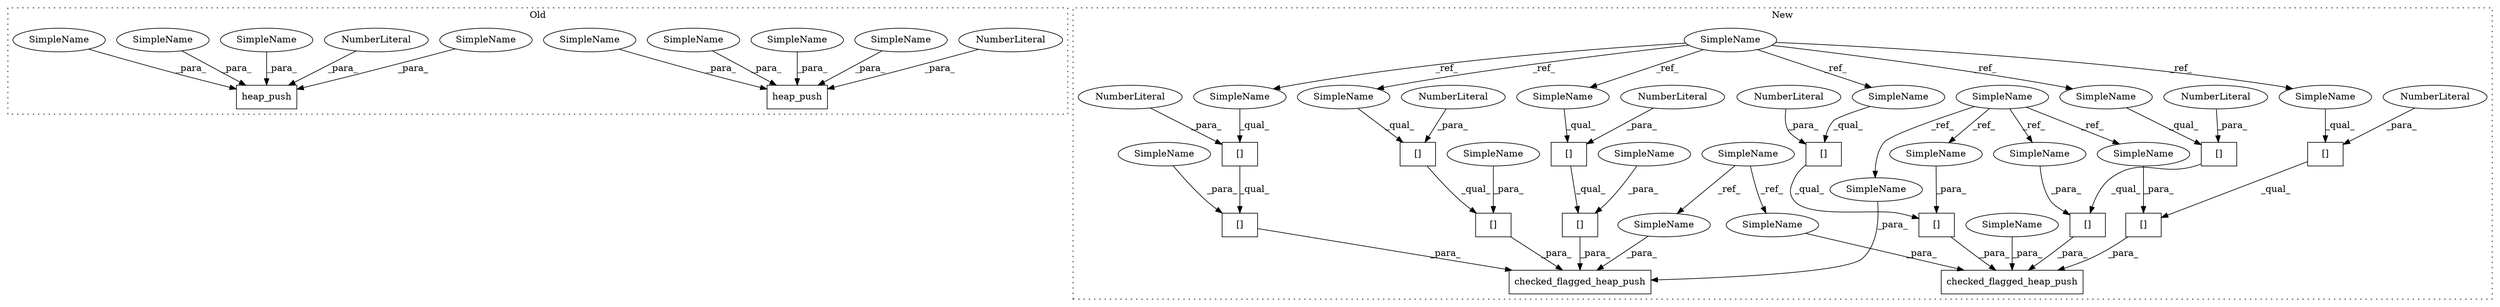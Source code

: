 digraph G {
subgraph cluster0 {
1 [label="heap_push" a="32" s="8876,8907" l="10,1" shape="box"];
14 [label="heap_push" a="32" s="8920,8951" l="10,1" shape="box"];
24 [label="NumberLiteral" a="34" s="8950" l="1" shape="ellipse"];
25 [label="NumberLiteral" a="34" s="8906" l="1" shape="ellipse"];
34 [label="SimpleName" a="42" s="8946" l="1" shape="ellipse"];
35 [label="SimpleName" a="42" s="8902" l="1" shape="ellipse"];
36 [label="SimpleName" a="42" s="8900" l="1" shape="ellipse"];
37 [label="SimpleName" a="42" s="8948" l="1" shape="ellipse"];
44 [label="SimpleName" a="42" s="8944" l="1" shape="ellipse"];
45 [label="SimpleName" a="42" s="8904" l="1" shape="ellipse"];
50 [label="SimpleName" a="42" s="8886" l="13" shape="ellipse"];
51 [label="SimpleName" a="42" s="8930" l="13" shape="ellipse"];
label = "Old";
style="dotted";
}
subgraph cluster1 {
2 [label="[]" a="2" s="9071,9086" l="14,1" shape="box"];
3 [label="SimpleName" a="42" s="7794" l="13" shape="ellipse"];
4 [label="[]" a="2" s="9091,9106" l="14,1" shape="box"];
5 [label="NumberLiteral" a="34" s="9085" l="1" shape="ellipse"];
6 [label="[]" a="2" s="9071,9089" l="17,1" shape="box"];
7 [label="NumberLiteral" a="34" s="9105" l="1" shape="ellipse"];
8 [label="[]" a="2" s="9091,9109" l="17,1" shape="box"];
9 [label="checked_flagged_heap_push" a="32" s="9045,9149" l="26,1" shape="box"];
10 [label="[]" a="2" s="9111,9129" l="17,1" shape="box"];
11 [label="SimpleName" a="42" s="7860" l="1" shape="ellipse"];
12 [label="[]" a="2" s="8974,8992" l="17,1" shape="box"];
13 [label="SimpleName" a="42" s="7925" l="1" shape="ellipse"];
15 [label="[]" a="2" s="9111,9126" l="14,1" shape="box"];
16 [label="NumberLiteral" a="34" s="9125" l="1" shape="ellipse"];
17 [label="[]" a="2" s="8994,9012" l="17,1" shape="box"];
18 [label="checked_flagged_heap_push" a="32" s="8928,9032" l="26,1" shape="box"];
19 [label="[]" a="2" s="8954,8969" l="14,1" shape="box"];
20 [label="NumberLiteral" a="34" s="8968" l="1" shape="ellipse"];
21 [label="[]" a="2" s="8974,8989" l="14,1" shape="box"];
22 [label="NumberLiteral" a="34" s="8988" l="1" shape="ellipse"];
23 [label="[]" a="2" s="8954,8972" l="17,1" shape="box"];
26 [label="[]" a="2" s="8994,9009" l="14,1" shape="box"];
27 [label="NumberLiteral" a="34" s="9008" l="1" shape="ellipse"];
28 [label="SimpleName" a="42" s="9131" l="1" shape="ellipse"];
29 [label="SimpleName" a="42" s="9014" l="1" shape="ellipse"];
30 [label="SimpleName" a="42" s="9011" l="1" shape="ellipse"];
31 [label="SimpleName" a="42" s="8991" l="1" shape="ellipse"];
32 [label="SimpleName" a="42" s="8971" l="1" shape="ellipse"];
33 [label="SimpleName" a="42" s="9133" l="1" shape="ellipse"];
38 [label="SimpleName" a="42" s="8994" l="13" shape="ellipse"];
39 [label="SimpleName" a="42" s="9111" l="13" shape="ellipse"];
40 [label="SimpleName" a="42" s="9091" l="13" shape="ellipse"];
41 [label="SimpleName" a="42" s="8974" l="13" shape="ellipse"];
42 [label="SimpleName" a="42" s="9071" l="13" shape="ellipse"];
43 [label="SimpleName" a="42" s="8954" l="13" shape="ellipse"];
46 [label="SimpleName" a="42" s="9128" l="1" shape="ellipse"];
47 [label="SimpleName" a="42" s="9016" l="1" shape="ellipse"];
48 [label="SimpleName" a="42" s="9088" l="1" shape="ellipse"];
49 [label="SimpleName" a="42" s="9108" l="1" shape="ellipse"];
label = "New";
style="dotted";
}
2 -> 6 [label="_qual_"];
3 -> 40 [label="_ref_"];
3 -> 39 [label="_ref_"];
3 -> 42 [label="_ref_"];
3 -> 38 [label="_ref_"];
3 -> 43 [label="_ref_"];
3 -> 41 [label="_ref_"];
4 -> 8 [label="_qual_"];
5 -> 2 [label="_para_"];
6 -> 9 [label="_para_"];
7 -> 4 [label="_para_"];
8 -> 9 [label="_para_"];
10 -> 9 [label="_para_"];
11 -> 31 [label="_ref_"];
11 -> 33 [label="_ref_"];
11 -> 30 [label="_ref_"];
11 -> 32 [label="_ref_"];
12 -> 18 [label="_para_"];
13 -> 28 [label="_ref_"];
13 -> 29 [label="_ref_"];
15 -> 10 [label="_qual_"];
16 -> 15 [label="_para_"];
17 -> 18 [label="_para_"];
19 -> 23 [label="_qual_"];
20 -> 19 [label="_para_"];
21 -> 12 [label="_qual_"];
22 -> 21 [label="_para_"];
23 -> 18 [label="_para_"];
24 -> 14 [label="_para_"];
25 -> 1 [label="_para_"];
26 -> 17 [label="_qual_"];
27 -> 26 [label="_para_"];
28 -> 9 [label="_para_"];
29 -> 18 [label="_para_"];
30 -> 17 [label="_para_"];
31 -> 12 [label="_para_"];
32 -> 23 [label="_para_"];
33 -> 9 [label="_para_"];
34 -> 14 [label="_para_"];
35 -> 1 [label="_para_"];
36 -> 1 [label="_para_"];
37 -> 14 [label="_para_"];
38 -> 26 [label="_qual_"];
39 -> 15 [label="_qual_"];
40 -> 4 [label="_qual_"];
41 -> 21 [label="_qual_"];
42 -> 2 [label="_qual_"];
43 -> 19 [label="_qual_"];
44 -> 14 [label="_para_"];
45 -> 1 [label="_para_"];
46 -> 10 [label="_para_"];
47 -> 18 [label="_para_"];
48 -> 6 [label="_para_"];
49 -> 8 [label="_para_"];
50 -> 1 [label="_para_"];
51 -> 14 [label="_para_"];
}